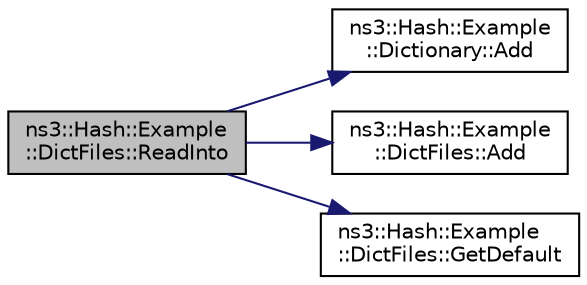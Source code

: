 digraph "ns3::Hash::Example::DictFiles::ReadInto"
{
 // LATEX_PDF_SIZE
  edge [fontname="Helvetica",fontsize="10",labelfontname="Helvetica",labelfontsize="10"];
  node [fontname="Helvetica",fontsize="10",shape=record];
  rankdir="LR";
  Node1 [label="ns3::Hash::Example\l::DictFiles::ReadInto",height=0.2,width=0.4,color="black", fillcolor="grey75", style="filled", fontcolor="black",tooltip="Add phrases from the files into the dict."];
  Node1 -> Node2 [color="midnightblue",fontsize="10",style="solid",fontname="Helvetica"];
  Node2 [label="ns3::Hash::Example\l::Dictionary::Add",height=0.2,width=0.4,color="black", fillcolor="white", style="filled",URL="$classns3_1_1_hash_1_1_example_1_1_dictionary.html#a091918961277b192b334cd5241f1c660",tooltip="Add a Collider containing a hash function."];
  Node1 -> Node3 [color="midnightblue",fontsize="10",style="solid",fontname="Helvetica"];
  Node3 [label="ns3::Hash::Example\l::DictFiles::Add",height=0.2,width=0.4,color="black", fillcolor="white", style="filled",URL="$classns3_1_1_hash_1_1_example_1_1_dict_files.html#a2c1ef714c9da605160b3e2d661985bc9",tooltip="CommandLine callback function to add a file argument to the list."];
  Node1 -> Node4 [color="midnightblue",fontsize="10",style="solid",fontname="Helvetica"];
  Node4 [label="ns3::Hash::Example\l::DictFiles::GetDefault",height=0.2,width=0.4,color="black", fillcolor="white", style="filled",URL="$classns3_1_1_hash_1_1_example_1_1_dict_files.html#a61baf02c02cfc2eab2ab41ba12bb3f7e",tooltip=" "];
}
